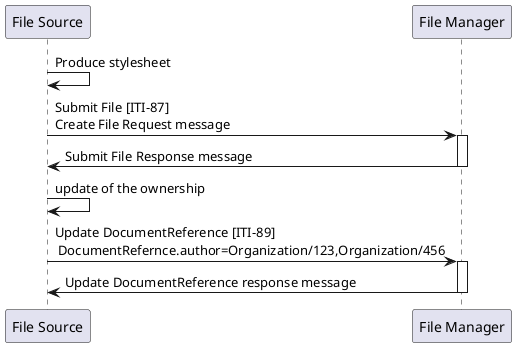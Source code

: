 @startuml
participant "File Source" as 1
participant "File Manager" as 2


1->1: Produce stylesheet

1->2: Submit File [ITI-87]\nCreate File Request message
activate 2
2->1: Submit File Response message
deactivate 2

1->1: update of the ownership

1->2: Update DocumentReference [ITI-89]\n DocumentRefernce.author=Organization/123,Organization/456
activate 2
2->1: Update DocumentReference response message
deactivate 2

@enduml